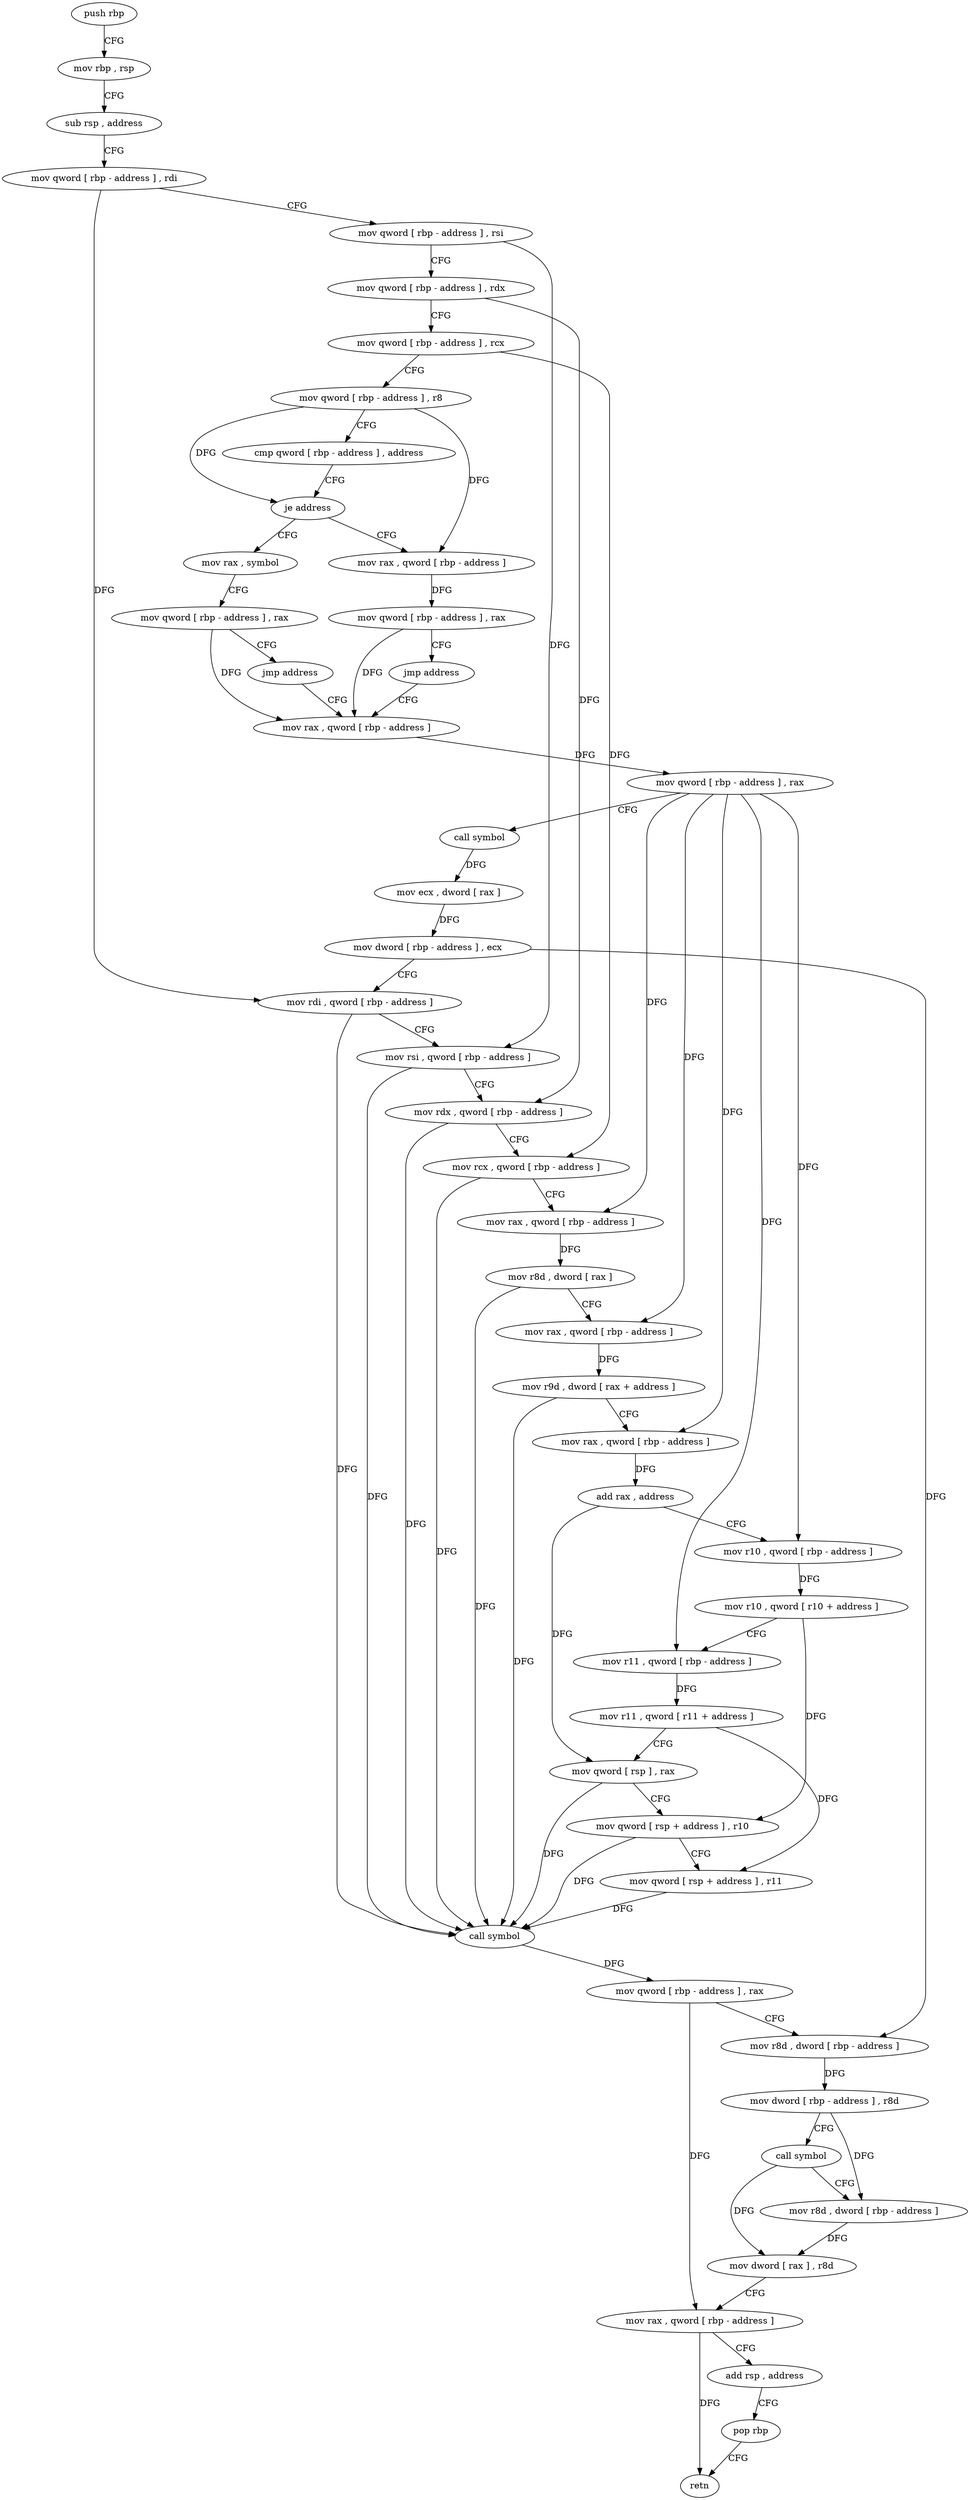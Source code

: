 digraph "func" {
"4211632" [label = "push rbp" ]
"4211633" [label = "mov rbp , rsp" ]
"4211636" [label = "sub rsp , address" ]
"4211640" [label = "mov qword [ rbp - address ] , rdi" ]
"4211644" [label = "mov qword [ rbp - address ] , rsi" ]
"4211648" [label = "mov qword [ rbp - address ] , rdx" ]
"4211652" [label = "mov qword [ rbp - address ] , rcx" ]
"4211656" [label = "mov qword [ rbp - address ] , r8" ]
"4211660" [label = "cmp qword [ rbp - address ] , address" ]
"4211665" [label = "je address" ]
"4211684" [label = "mov rax , symbol" ]
"4211671" [label = "mov rax , qword [ rbp - address ]" ]
"4211694" [label = "mov qword [ rbp - address ] , rax" ]
"4211698" [label = "jmp address" ]
"4211703" [label = "mov rax , qword [ rbp - address ]" ]
"4211675" [label = "mov qword [ rbp - address ] , rax" ]
"4211679" [label = "jmp address" ]
"4211707" [label = "mov qword [ rbp - address ] , rax" ]
"4211711" [label = "call symbol" ]
"4211716" [label = "mov ecx , dword [ rax ]" ]
"4211718" [label = "mov dword [ rbp - address ] , ecx" ]
"4211721" [label = "mov rdi , qword [ rbp - address ]" ]
"4211725" [label = "mov rsi , qword [ rbp - address ]" ]
"4211729" [label = "mov rdx , qword [ rbp - address ]" ]
"4211733" [label = "mov rcx , qword [ rbp - address ]" ]
"4211737" [label = "mov rax , qword [ rbp - address ]" ]
"4211741" [label = "mov r8d , dword [ rax ]" ]
"4211744" [label = "mov rax , qword [ rbp - address ]" ]
"4211748" [label = "mov r9d , dword [ rax + address ]" ]
"4211752" [label = "mov rax , qword [ rbp - address ]" ]
"4211756" [label = "add rax , address" ]
"4211762" [label = "mov r10 , qword [ rbp - address ]" ]
"4211766" [label = "mov r10 , qword [ r10 + address ]" ]
"4211770" [label = "mov r11 , qword [ rbp - address ]" ]
"4211774" [label = "mov r11 , qword [ r11 + address ]" ]
"4211778" [label = "mov qword [ rsp ] , rax" ]
"4211782" [label = "mov qword [ rsp + address ] , r10" ]
"4211787" [label = "mov qword [ rsp + address ] , r11" ]
"4211792" [label = "call symbol" ]
"4211797" [label = "mov qword [ rbp - address ] , rax" ]
"4211801" [label = "mov r8d , dword [ rbp - address ]" ]
"4211805" [label = "mov dword [ rbp - address ] , r8d" ]
"4211809" [label = "call symbol" ]
"4211814" [label = "mov r8d , dword [ rbp - address ]" ]
"4211818" [label = "mov dword [ rax ] , r8d" ]
"4211821" [label = "mov rax , qword [ rbp - address ]" ]
"4211825" [label = "add rsp , address" ]
"4211829" [label = "pop rbp" ]
"4211830" [label = "retn" ]
"4211632" -> "4211633" [ label = "CFG" ]
"4211633" -> "4211636" [ label = "CFG" ]
"4211636" -> "4211640" [ label = "CFG" ]
"4211640" -> "4211644" [ label = "CFG" ]
"4211640" -> "4211721" [ label = "DFG" ]
"4211644" -> "4211648" [ label = "CFG" ]
"4211644" -> "4211725" [ label = "DFG" ]
"4211648" -> "4211652" [ label = "CFG" ]
"4211648" -> "4211729" [ label = "DFG" ]
"4211652" -> "4211656" [ label = "CFG" ]
"4211652" -> "4211733" [ label = "DFG" ]
"4211656" -> "4211660" [ label = "CFG" ]
"4211656" -> "4211665" [ label = "DFG" ]
"4211656" -> "4211671" [ label = "DFG" ]
"4211660" -> "4211665" [ label = "CFG" ]
"4211665" -> "4211684" [ label = "CFG" ]
"4211665" -> "4211671" [ label = "CFG" ]
"4211684" -> "4211694" [ label = "CFG" ]
"4211671" -> "4211675" [ label = "DFG" ]
"4211694" -> "4211698" [ label = "CFG" ]
"4211694" -> "4211703" [ label = "DFG" ]
"4211698" -> "4211703" [ label = "CFG" ]
"4211703" -> "4211707" [ label = "DFG" ]
"4211675" -> "4211679" [ label = "CFG" ]
"4211675" -> "4211703" [ label = "DFG" ]
"4211679" -> "4211703" [ label = "CFG" ]
"4211707" -> "4211711" [ label = "CFG" ]
"4211707" -> "4211737" [ label = "DFG" ]
"4211707" -> "4211744" [ label = "DFG" ]
"4211707" -> "4211752" [ label = "DFG" ]
"4211707" -> "4211762" [ label = "DFG" ]
"4211707" -> "4211770" [ label = "DFG" ]
"4211711" -> "4211716" [ label = "DFG" ]
"4211716" -> "4211718" [ label = "DFG" ]
"4211718" -> "4211721" [ label = "CFG" ]
"4211718" -> "4211801" [ label = "DFG" ]
"4211721" -> "4211725" [ label = "CFG" ]
"4211721" -> "4211792" [ label = "DFG" ]
"4211725" -> "4211729" [ label = "CFG" ]
"4211725" -> "4211792" [ label = "DFG" ]
"4211729" -> "4211733" [ label = "CFG" ]
"4211729" -> "4211792" [ label = "DFG" ]
"4211733" -> "4211737" [ label = "CFG" ]
"4211733" -> "4211792" [ label = "DFG" ]
"4211737" -> "4211741" [ label = "DFG" ]
"4211741" -> "4211744" [ label = "CFG" ]
"4211741" -> "4211792" [ label = "DFG" ]
"4211744" -> "4211748" [ label = "DFG" ]
"4211748" -> "4211752" [ label = "CFG" ]
"4211748" -> "4211792" [ label = "DFG" ]
"4211752" -> "4211756" [ label = "DFG" ]
"4211756" -> "4211762" [ label = "CFG" ]
"4211756" -> "4211778" [ label = "DFG" ]
"4211762" -> "4211766" [ label = "DFG" ]
"4211766" -> "4211770" [ label = "CFG" ]
"4211766" -> "4211782" [ label = "DFG" ]
"4211770" -> "4211774" [ label = "DFG" ]
"4211774" -> "4211778" [ label = "CFG" ]
"4211774" -> "4211787" [ label = "DFG" ]
"4211778" -> "4211782" [ label = "CFG" ]
"4211778" -> "4211792" [ label = "DFG" ]
"4211782" -> "4211787" [ label = "CFG" ]
"4211782" -> "4211792" [ label = "DFG" ]
"4211787" -> "4211792" [ label = "DFG" ]
"4211792" -> "4211797" [ label = "DFG" ]
"4211797" -> "4211801" [ label = "CFG" ]
"4211797" -> "4211821" [ label = "DFG" ]
"4211801" -> "4211805" [ label = "DFG" ]
"4211805" -> "4211809" [ label = "CFG" ]
"4211805" -> "4211814" [ label = "DFG" ]
"4211809" -> "4211814" [ label = "CFG" ]
"4211809" -> "4211818" [ label = "DFG" ]
"4211814" -> "4211818" [ label = "DFG" ]
"4211818" -> "4211821" [ label = "CFG" ]
"4211821" -> "4211825" [ label = "CFG" ]
"4211821" -> "4211830" [ label = "DFG" ]
"4211825" -> "4211829" [ label = "CFG" ]
"4211829" -> "4211830" [ label = "CFG" ]
}
